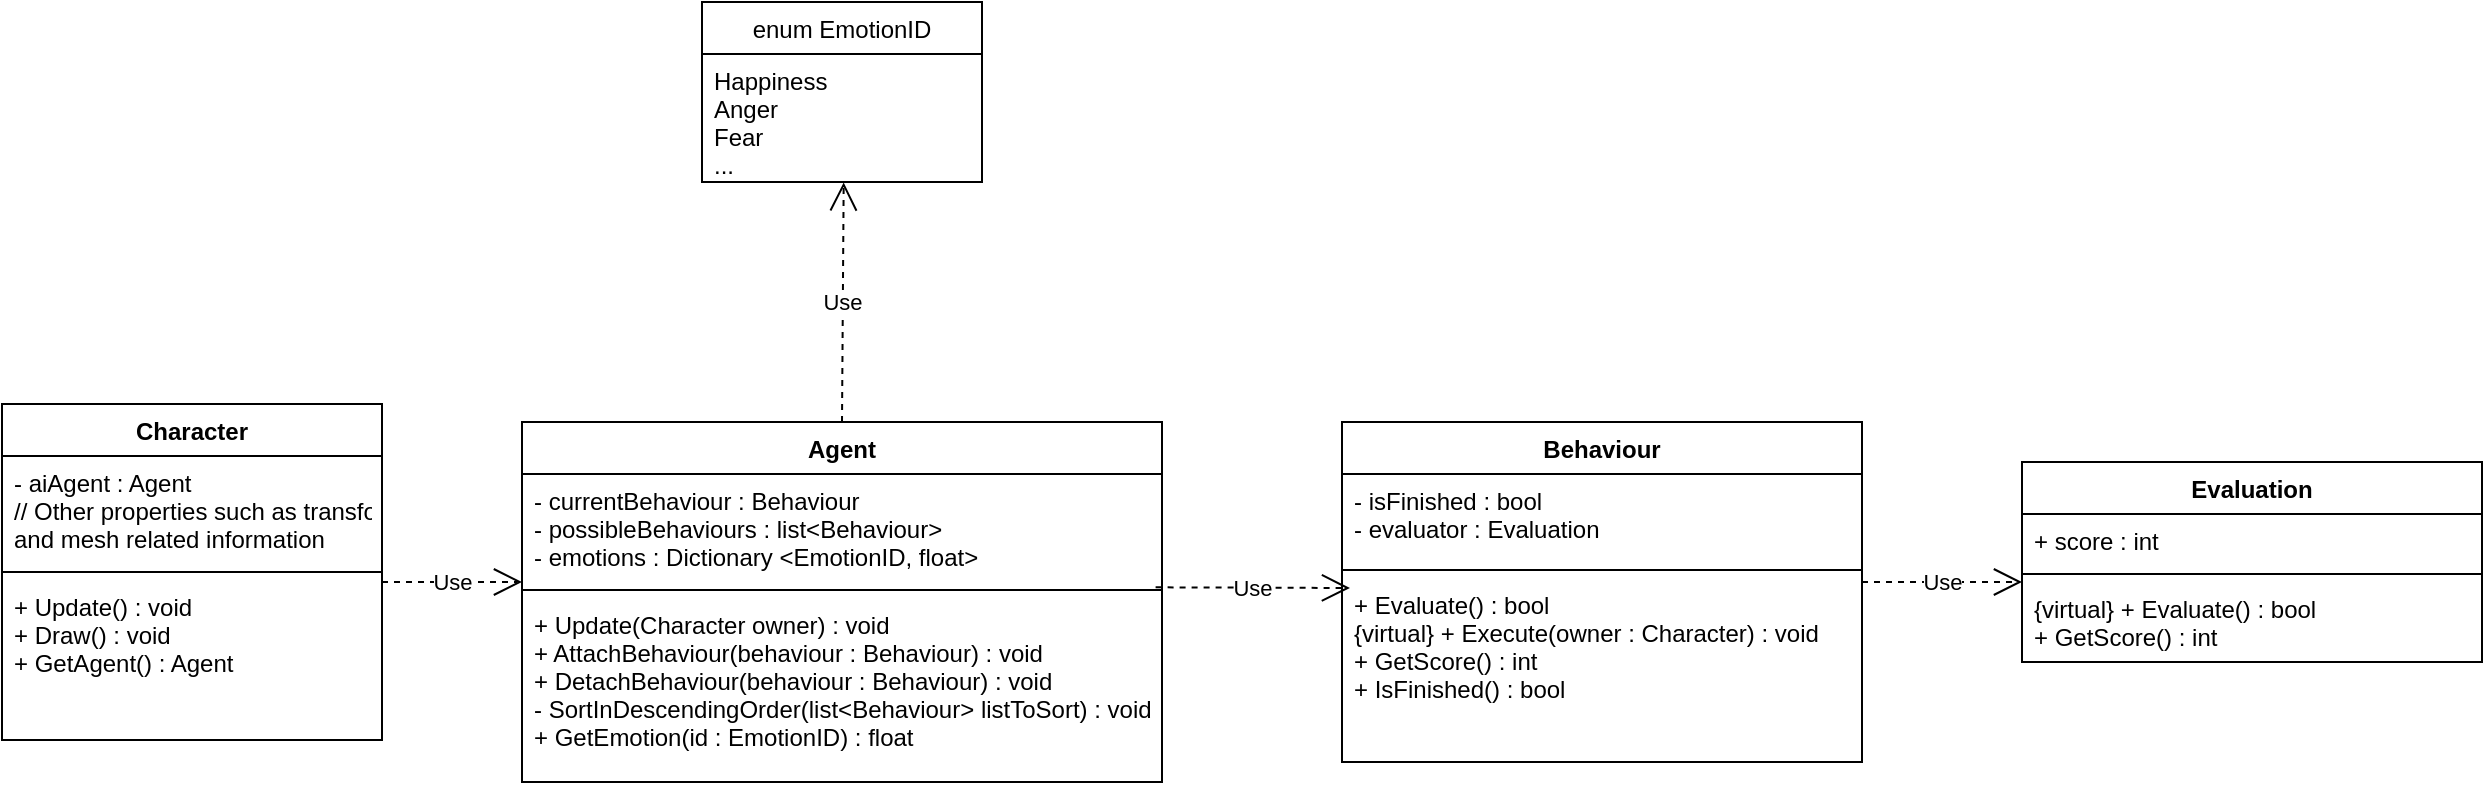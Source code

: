 <mxfile version="14.5.3" type="device"><diagram id="C5RBs43oDa-KdzZeNtuy" name="Page-1"><mxGraphModel dx="1550" dy="876" grid="1" gridSize="10" guides="1" tooltips="1" connect="1" arrows="1" fold="1" page="1" pageScale="1" pageWidth="827" pageHeight="1169" math="0" shadow="0"><root><mxCell id="WIyWlLk6GJQsqaUBKTNV-0"/><mxCell id="WIyWlLk6GJQsqaUBKTNV-1" parent="WIyWlLk6GJQsqaUBKTNV-0"/><mxCell id="1BfAHar74Jb523_8p2Fl-4" value="Character" style="swimlane;fontStyle=1;align=center;verticalAlign=top;childLayout=stackLayout;horizontal=1;startSize=26;horizontalStack=0;resizeParent=1;resizeParentMax=0;resizeLast=0;collapsible=1;marginBottom=0;" parent="WIyWlLk6GJQsqaUBKTNV-1" vertex="1"><mxGeometry x="10" y="301" width="190" height="168" as="geometry"/></mxCell><mxCell id="1BfAHar74Jb523_8p2Fl-5" value="- aiAgent : Agent&#10;// Other properties such as transform&#10;and mesh related information" style="text;strokeColor=none;fillColor=none;align=left;verticalAlign=top;spacingLeft=4;spacingRight=4;overflow=hidden;rotatable=0;points=[[0,0.5],[1,0.5]];portConstraint=eastwest;" parent="1BfAHar74Jb523_8p2Fl-4" vertex="1"><mxGeometry y="26" width="190" height="54" as="geometry"/></mxCell><mxCell id="1BfAHar74Jb523_8p2Fl-6" value="" style="line;strokeWidth=1;fillColor=none;align=left;verticalAlign=middle;spacingTop=-1;spacingLeft=3;spacingRight=3;rotatable=0;labelPosition=right;points=[];portConstraint=eastwest;" parent="1BfAHar74Jb523_8p2Fl-4" vertex="1"><mxGeometry y="80" width="190" height="8" as="geometry"/></mxCell><mxCell id="1BfAHar74Jb523_8p2Fl-7" value="+ Update() : void&#10;+ Draw() : void&#10;+ GetAgent() : Agent" style="text;strokeColor=none;fillColor=none;align=left;verticalAlign=top;spacingLeft=4;spacingRight=4;overflow=hidden;rotatable=0;points=[[0,0.5],[1,0.5]];portConstraint=eastwest;" parent="1BfAHar74Jb523_8p2Fl-4" vertex="1"><mxGeometry y="88" width="190" height="80" as="geometry"/></mxCell><mxCell id="1BfAHar74Jb523_8p2Fl-8" value="Agent" style="swimlane;fontStyle=1;align=center;verticalAlign=top;childLayout=stackLayout;horizontal=1;startSize=26;horizontalStack=0;resizeParent=1;resizeParentMax=0;resizeLast=0;collapsible=1;marginBottom=0;" parent="WIyWlLk6GJQsqaUBKTNV-1" vertex="1"><mxGeometry x="270" y="310" width="320" height="180" as="geometry"/></mxCell><mxCell id="1BfAHar74Jb523_8p2Fl-9" value="- currentBehaviour : Behaviour&#10;- possibleBehaviours : list&lt;Behaviour&gt;&#10;- emotions : Dictionary &lt;EmotionID, float&gt;" style="text;strokeColor=none;fillColor=none;align=left;verticalAlign=top;spacingLeft=4;spacingRight=4;overflow=hidden;rotatable=0;points=[[0,0.5],[1,0.5]];portConstraint=eastwest;" parent="1BfAHar74Jb523_8p2Fl-8" vertex="1"><mxGeometry y="26" width="320" height="54" as="geometry"/></mxCell><mxCell id="1BfAHar74Jb523_8p2Fl-10" value="" style="line;strokeWidth=1;fillColor=none;align=left;verticalAlign=middle;spacingTop=-1;spacingLeft=3;spacingRight=3;rotatable=0;labelPosition=right;points=[];portConstraint=eastwest;" parent="1BfAHar74Jb523_8p2Fl-8" vertex="1"><mxGeometry y="80" width="320" height="8" as="geometry"/></mxCell><mxCell id="1BfAHar74Jb523_8p2Fl-11" value="+ Update(Character owner) : void&#10;+ AttachBehaviour(behaviour : Behaviour) : void&#10;+ DetachBehaviour(behaviour : Behaviour) : void&#10;- SortInDescendingOrder(list&lt;Behaviour&gt; listToSort) : void&#10;+ GetEmotion(id : EmotionID) : float" style="text;strokeColor=none;fillColor=none;align=left;verticalAlign=top;spacingLeft=4;spacingRight=4;overflow=hidden;rotatable=0;points=[[0,0.5],[1,0.5]];portConstraint=eastwest;" parent="1BfAHar74Jb523_8p2Fl-8" vertex="1"><mxGeometry y="88" width="320" height="92" as="geometry"/></mxCell><mxCell id="1BfAHar74Jb523_8p2Fl-13" value="Behaviour" style="swimlane;fontStyle=1;align=center;verticalAlign=top;childLayout=stackLayout;horizontal=1;startSize=26;horizontalStack=0;resizeParent=1;resizeParentMax=0;resizeLast=0;collapsible=1;marginBottom=0;" parent="WIyWlLk6GJQsqaUBKTNV-1" vertex="1"><mxGeometry x="680" y="310" width="260" height="170" as="geometry"/></mxCell><mxCell id="1BfAHar74Jb523_8p2Fl-14" value="- isFinished : bool&#10;- evaluator : Evaluation" style="text;strokeColor=none;fillColor=none;align=left;verticalAlign=top;spacingLeft=4;spacingRight=4;overflow=hidden;rotatable=0;points=[[0,0.5],[1,0.5]];portConstraint=eastwest;" parent="1BfAHar74Jb523_8p2Fl-13" vertex="1"><mxGeometry y="26" width="260" height="44" as="geometry"/></mxCell><mxCell id="1BfAHar74Jb523_8p2Fl-15" value="" style="line;strokeWidth=1;fillColor=none;align=left;verticalAlign=middle;spacingTop=-1;spacingLeft=3;spacingRight=3;rotatable=0;labelPosition=right;points=[];portConstraint=eastwest;" parent="1BfAHar74Jb523_8p2Fl-13" vertex="1"><mxGeometry y="70" width="260" height="8" as="geometry"/></mxCell><mxCell id="1BfAHar74Jb523_8p2Fl-16" value="+ Evaluate() : bool&#10;{virtual} + Execute(owner : Character) : void&#10;+ GetScore() : int&#10;+ IsFinished() : bool" style="text;strokeColor=none;fillColor=none;align=left;verticalAlign=top;spacingLeft=4;spacingRight=4;overflow=hidden;rotatable=0;points=[[0,0.5],[1,0.5]];portConstraint=eastwest;" parent="1BfAHar74Jb523_8p2Fl-13" vertex="1"><mxGeometry y="78" width="260" height="92" as="geometry"/></mxCell><mxCell id="1BfAHar74Jb523_8p2Fl-18" value="Use" style="endArrow=open;endSize=12;dashed=1;html=1;exitX=0.99;exitY=-0.058;exitDx=0;exitDy=0;exitPerimeter=0;" parent="WIyWlLk6GJQsqaUBKTNV-1" edge="1" source="1BfAHar74Jb523_8p2Fl-11"><mxGeometry width="160" relative="1" as="geometry"><mxPoint x="610" y="385" as="sourcePoint"/><mxPoint x="684" y="393" as="targetPoint"/></mxGeometry></mxCell><mxCell id="1BfAHar74Jb523_8p2Fl-19" value="Use" style="endArrow=open;endSize=12;dashed=1;html=1;" parent="WIyWlLk6GJQsqaUBKTNV-1" edge="1"><mxGeometry width="160" relative="1" as="geometry"><mxPoint x="200" y="390" as="sourcePoint"/><mxPoint x="270" y="390" as="targetPoint"/></mxGeometry></mxCell><mxCell id="LBoeLLJyRMuHo01ceBqP-0" value="enum EmotionID" style="swimlane;fontStyle=0;childLayout=stackLayout;horizontal=1;startSize=26;fillColor=none;horizontalStack=0;resizeParent=1;resizeParentMax=0;resizeLast=0;collapsible=1;marginBottom=0;" vertex="1" parent="WIyWlLk6GJQsqaUBKTNV-1"><mxGeometry x="360" y="100" width="140" height="90" as="geometry"/></mxCell><mxCell id="LBoeLLJyRMuHo01ceBqP-1" value="Happiness&#10;Anger&#10;Fear&#10;..." style="text;strokeColor=none;fillColor=none;align=left;verticalAlign=top;spacingLeft=4;spacingRight=4;overflow=hidden;rotatable=0;points=[[0,0.5],[1,0.5]];portConstraint=eastwest;" vertex="1" parent="LBoeLLJyRMuHo01ceBqP-0"><mxGeometry y="26" width="140" height="64" as="geometry"/></mxCell><mxCell id="LBoeLLJyRMuHo01ceBqP-5" value="Use" style="endArrow=open;endSize=12;dashed=1;html=1;exitX=0.5;exitY=0;exitDx=0;exitDy=0;entryX=0.506;entryY=1.003;entryDx=0;entryDy=0;entryPerimeter=0;" edge="1" parent="WIyWlLk6GJQsqaUBKTNV-1" source="1BfAHar74Jb523_8p2Fl-8" target="LBoeLLJyRMuHo01ceBqP-1"><mxGeometry width="160" relative="1" as="geometry"><mxPoint x="430" y="250" as="sourcePoint"/><mxPoint x="590" y="250" as="targetPoint"/></mxGeometry></mxCell><mxCell id="LBoeLLJyRMuHo01ceBqP-6" value="Evaluation" style="swimlane;fontStyle=1;align=center;verticalAlign=top;childLayout=stackLayout;horizontal=1;startSize=26;horizontalStack=0;resizeParent=1;resizeParentMax=0;resizeLast=0;collapsible=1;marginBottom=0;" vertex="1" parent="WIyWlLk6GJQsqaUBKTNV-1"><mxGeometry x="1020" y="330" width="230" height="100" as="geometry"/></mxCell><mxCell id="LBoeLLJyRMuHo01ceBqP-7" value="+ score : int" style="text;strokeColor=none;fillColor=none;align=left;verticalAlign=top;spacingLeft=4;spacingRight=4;overflow=hidden;rotatable=0;points=[[0,0.5],[1,0.5]];portConstraint=eastwest;" vertex="1" parent="LBoeLLJyRMuHo01ceBqP-6"><mxGeometry y="26" width="230" height="26" as="geometry"/></mxCell><mxCell id="LBoeLLJyRMuHo01ceBqP-8" value="" style="line;strokeWidth=1;fillColor=none;align=left;verticalAlign=middle;spacingTop=-1;spacingLeft=3;spacingRight=3;rotatable=0;labelPosition=right;points=[];portConstraint=eastwest;" vertex="1" parent="LBoeLLJyRMuHo01ceBqP-6"><mxGeometry y="52" width="230" height="8" as="geometry"/></mxCell><mxCell id="LBoeLLJyRMuHo01ceBqP-9" value="{virtual} + Evaluate() : bool&#10;+ GetScore() : int" style="text;strokeColor=none;fillColor=none;align=left;verticalAlign=top;spacingLeft=4;spacingRight=4;overflow=hidden;rotatable=0;points=[[0,0.5],[1,0.5]];portConstraint=eastwest;" vertex="1" parent="LBoeLLJyRMuHo01ceBqP-6"><mxGeometry y="60" width="230" height="40" as="geometry"/></mxCell><mxCell id="LBoeLLJyRMuHo01ceBqP-10" value="Use" style="endArrow=open;endSize=12;dashed=1;html=1;" edge="1" parent="WIyWlLk6GJQsqaUBKTNV-1"><mxGeometry width="160" relative="1" as="geometry"><mxPoint x="940" y="390" as="sourcePoint"/><mxPoint x="1020" y="390" as="targetPoint"/></mxGeometry></mxCell></root></mxGraphModel></diagram></mxfile>
